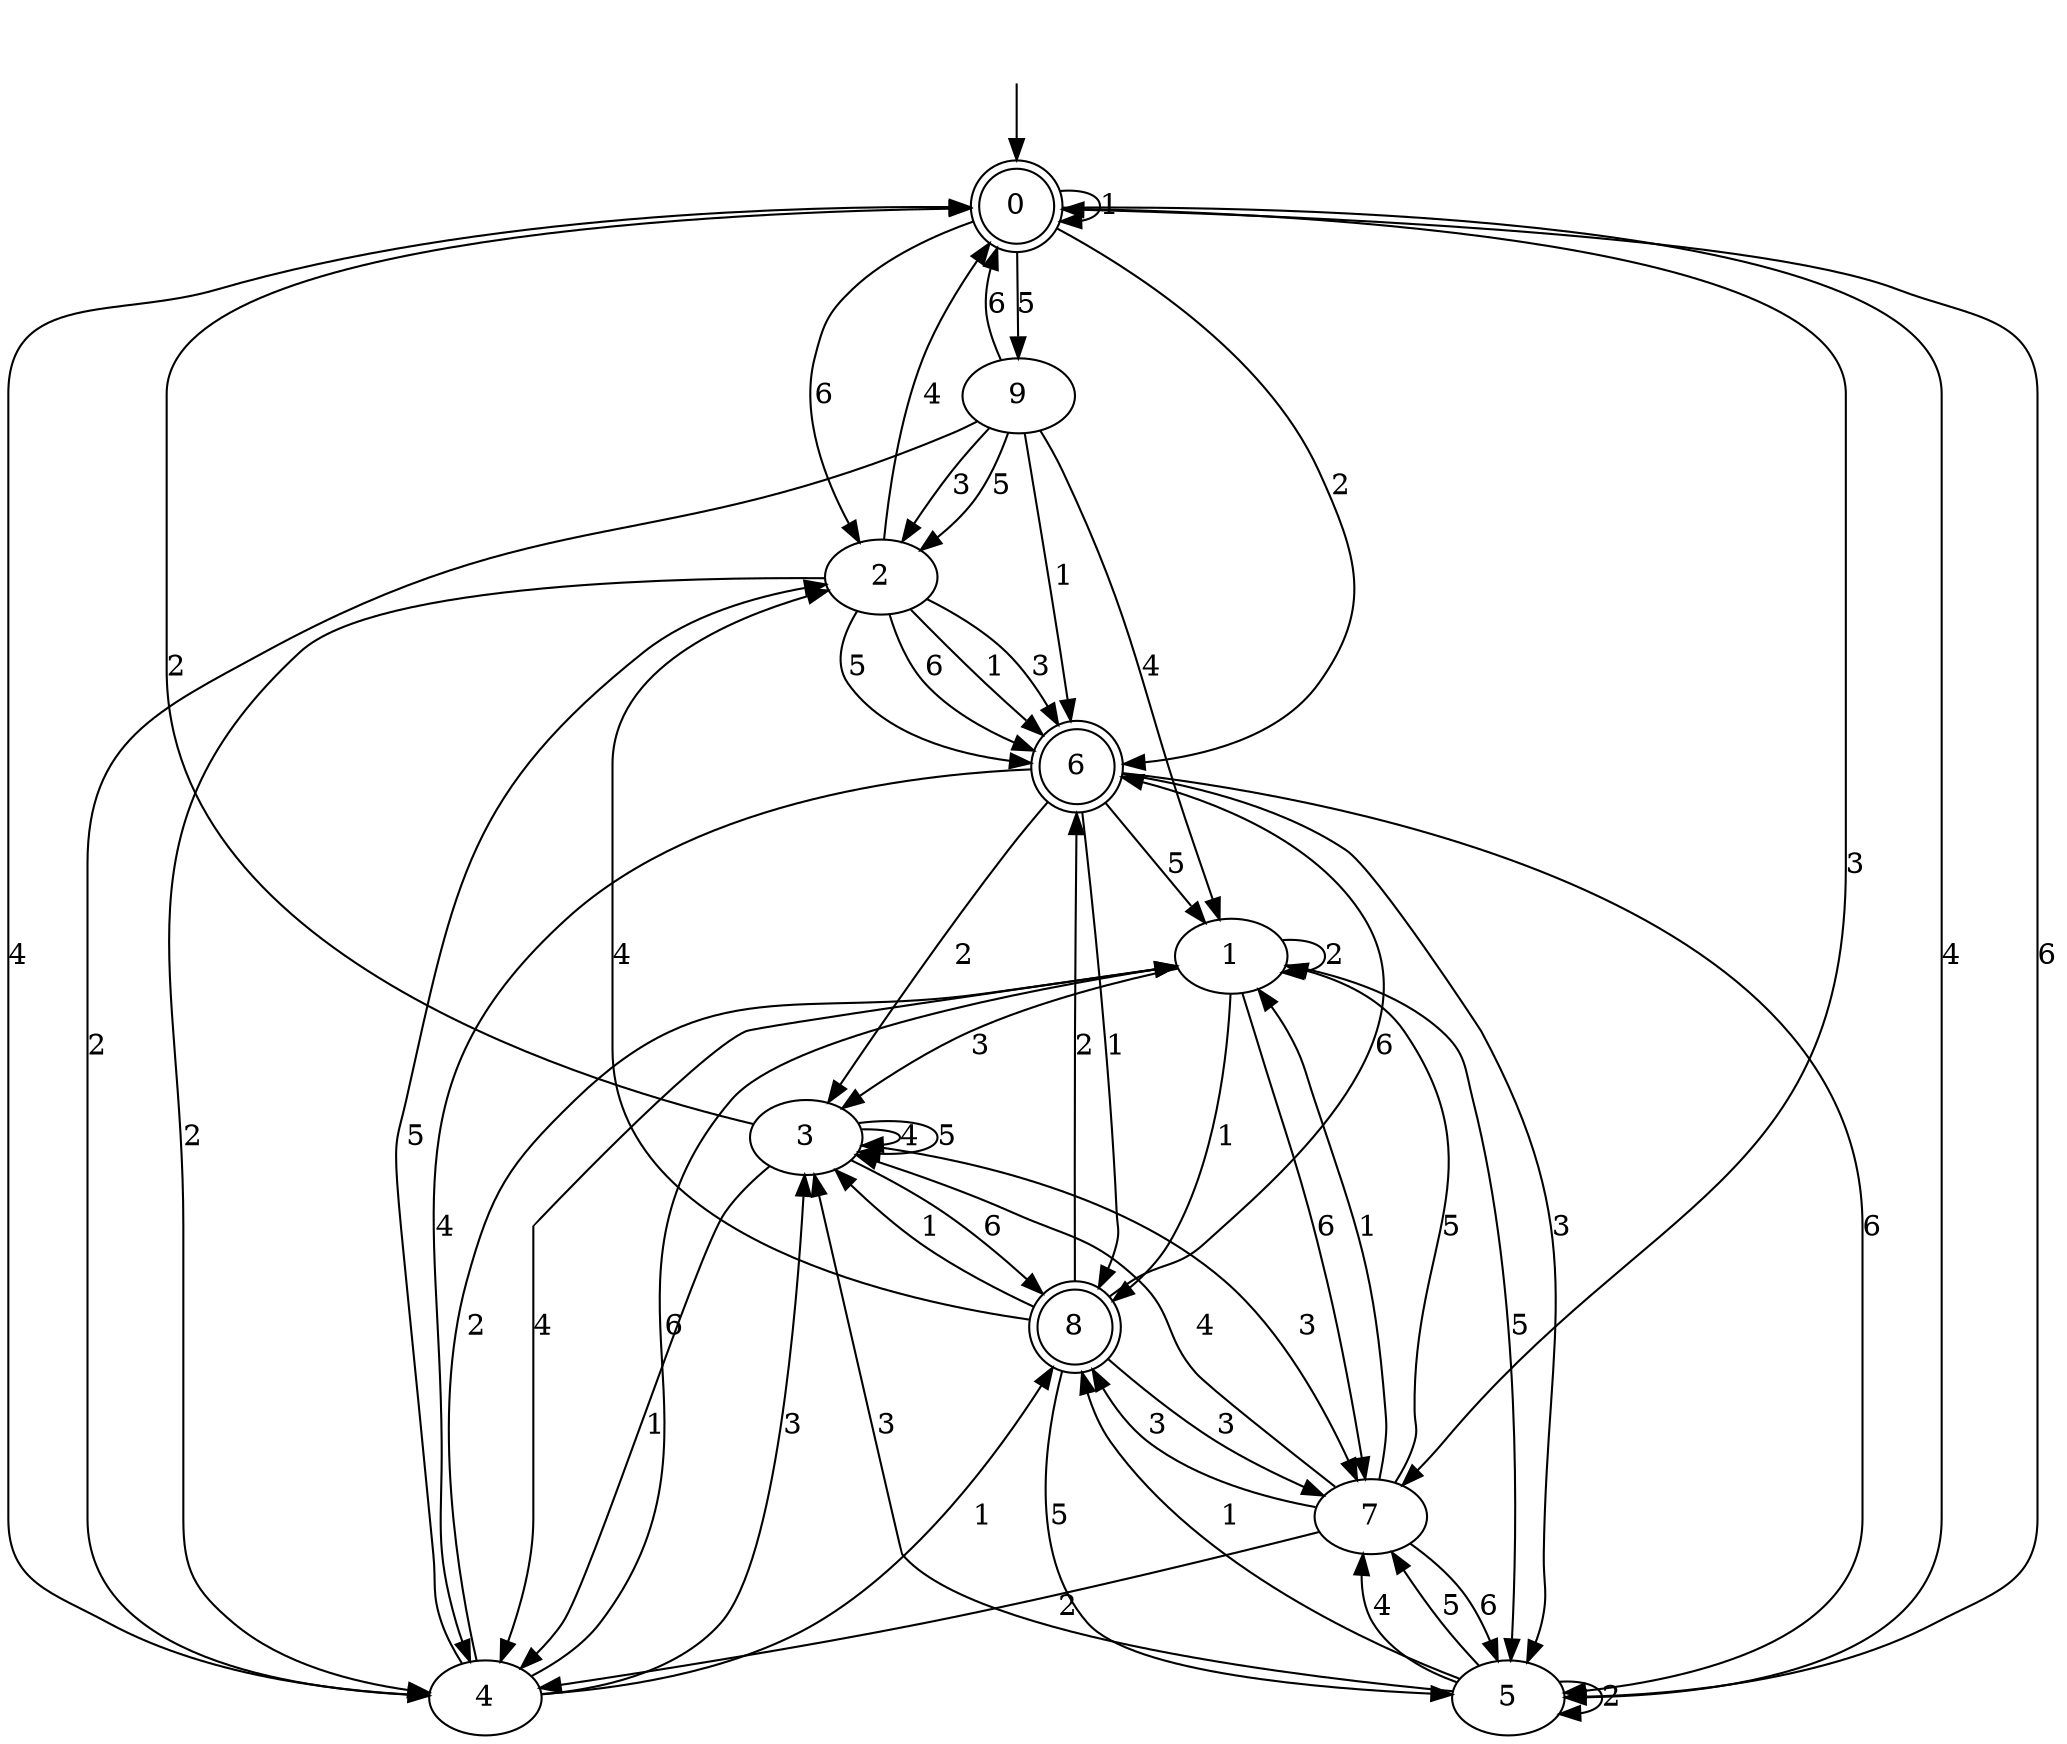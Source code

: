 digraph dfa_size_10_inputs_6_4 {
0 [label=0, shape=doublecircle];
1 [label=1];
2 [label=2];
3 [label=3];
4 [label=4];
5 [label=5];
6 [label=6, shape=doublecircle];
7 [label=7];
8 [label=8, shape=doublecircle];
9 [label=9];
0 -> 0  [label=1];
0 -> 6  [label=2];
0 -> 7  [label=3];
0 -> 5  [label=4];
0 -> 9  [label=5];
0 -> 2  [label=6];
1 -> 8  [label=1];
1 -> 1  [label=2];
1 -> 3  [label=3];
1 -> 4  [label=4];
1 -> 5  [label=5];
1 -> 7  [label=6];
2 -> 6  [label=1];
2 -> 4  [label=2];
2 -> 6  [label=3];
2 -> 0  [label=4];
2 -> 6  [label=5];
2 -> 6  [label=6];
3 -> 4  [label=1];
3 -> 0  [label=2];
3 -> 7  [label=3];
3 -> 3  [label=4];
3 -> 3  [label=5];
3 -> 8  [label=6];
4 -> 8  [label=1];
4 -> 1  [label=2];
4 -> 3  [label=3];
4 -> 0  [label=4];
4 -> 2  [label=5];
4 -> 1  [label=6];
5 -> 8  [label=1];
5 -> 5  [label=2];
5 -> 3  [label=3];
5 -> 7  [label=4];
5 -> 7  [label=5];
5 -> 0  [label=6];
6 -> 8  [label=1];
6 -> 3  [label=2];
6 -> 5  [label=3];
6 -> 4  [label=4];
6 -> 1  [label=5];
6 -> 5  [label=6];
7 -> 1  [label=1];
7 -> 4  [label=2];
7 -> 8  [label=3];
7 -> 3  [label=4];
7 -> 1  [label=5];
7 -> 5  [label=6];
8 -> 3  [label=1];
8 -> 6  [label=2];
8 -> 7  [label=3];
8 -> 2  [label=4];
8 -> 5  [label=5];
8 -> 6  [label=6];
9 -> 6  [label=1];
9 -> 4  [label=2];
9 -> 2  [label=3];
9 -> 1  [label=4];
9 -> 2  [label=5];
9 -> 0  [label=6];
__start0 [label="", shape=none];
__start0 -> 0  [label=""];
}
